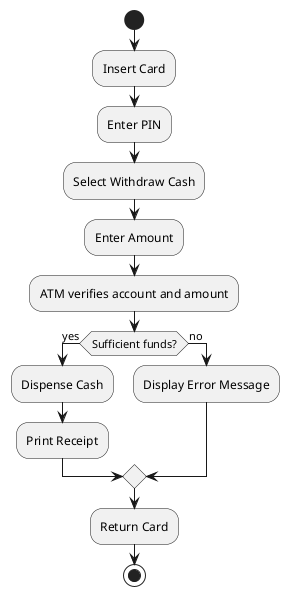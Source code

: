 @startuml
' Activity Diagram: Withdraw Cash
start
:Insert Card;
:Enter PIN;
:Select Withdraw Cash;
:Enter Amount;
:ATM verifies account and amount;
if (Sufficient funds?) then (yes)
  :Dispense Cash;
  :Print Receipt;
else (no)
  :Display Error Message;
endif
:Return Card;
stop
@enduml
